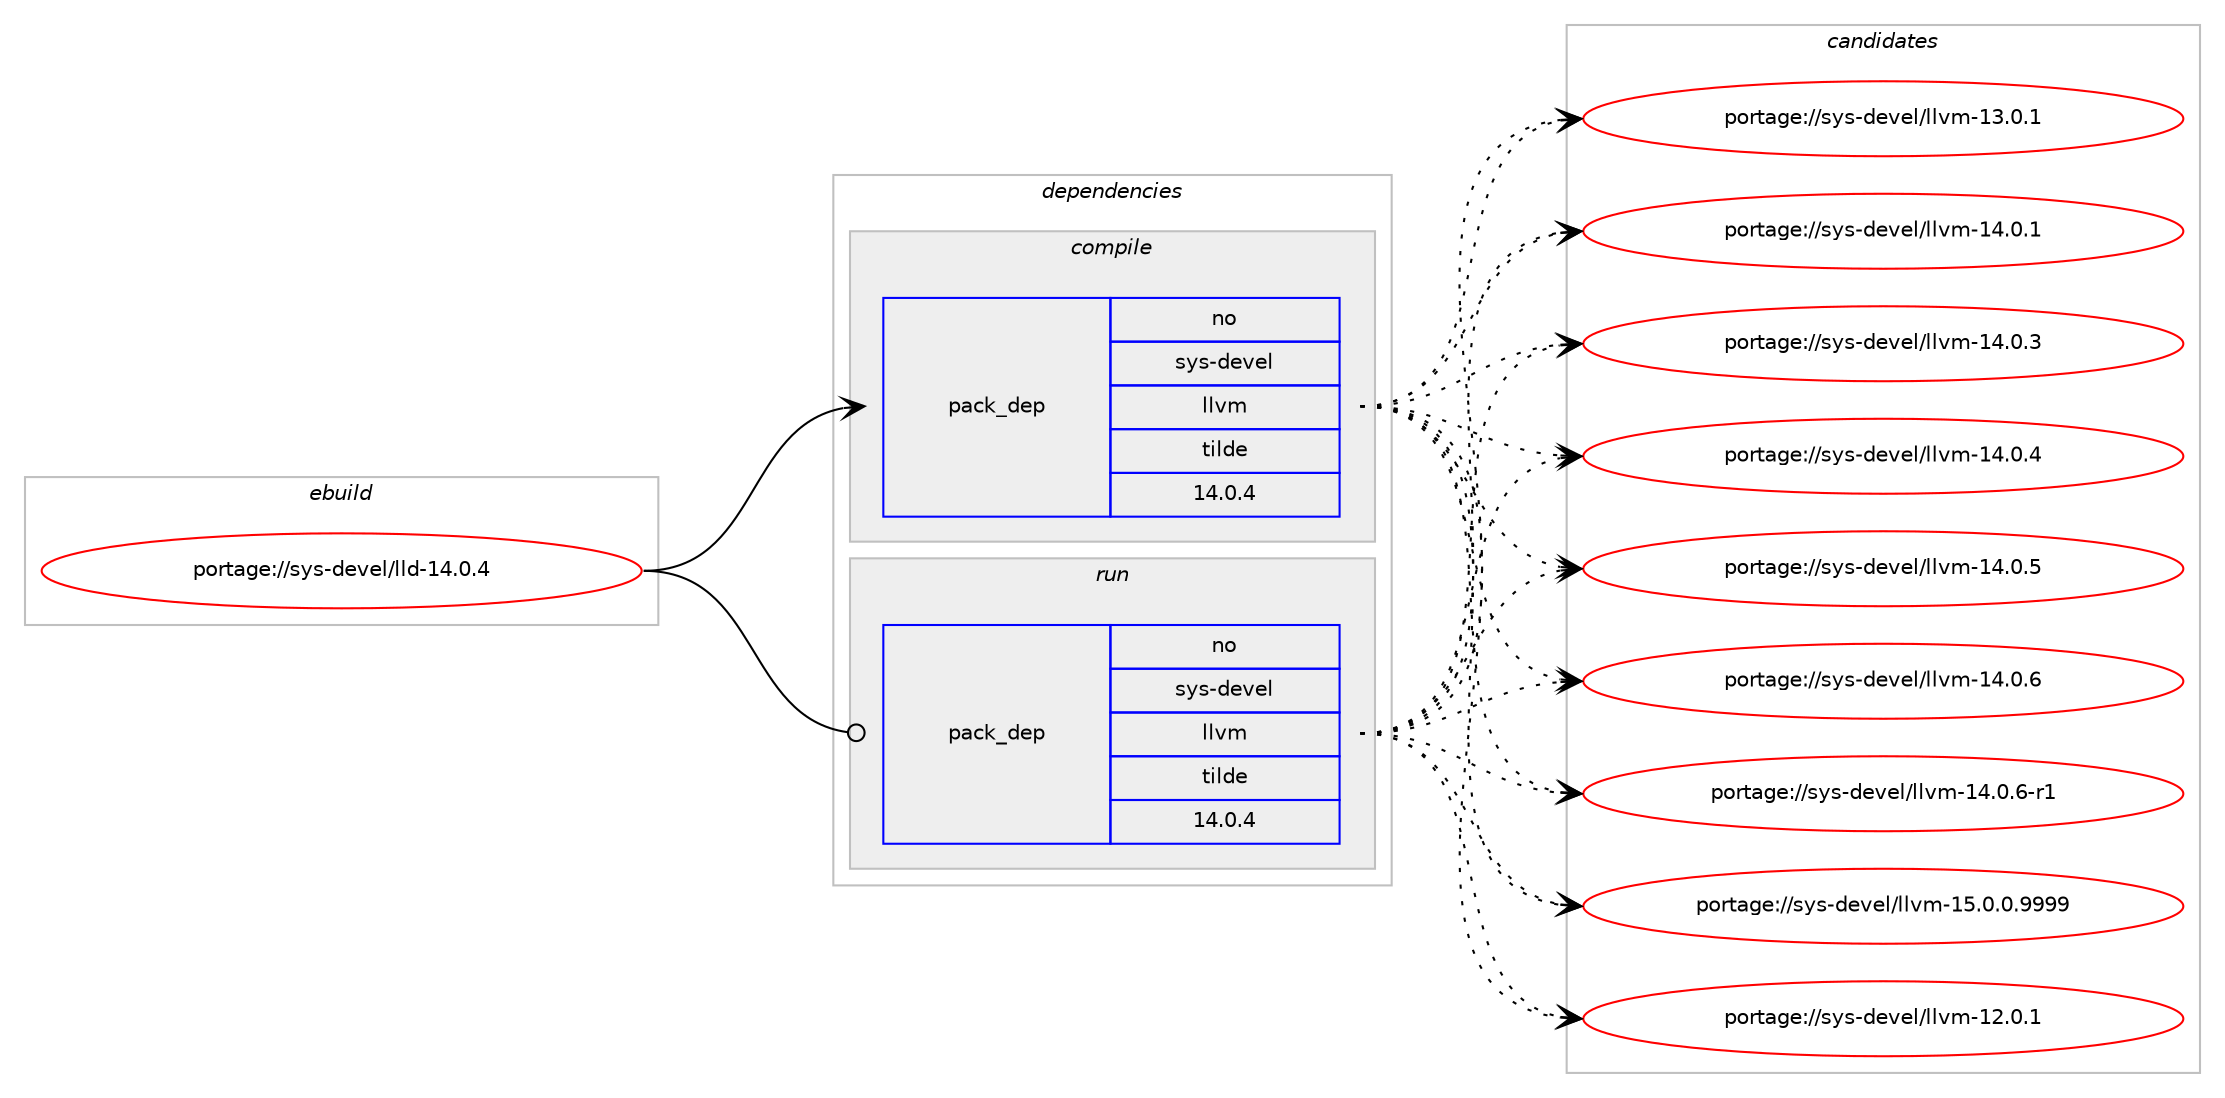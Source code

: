 digraph prolog {

# *************
# Graph options
# *************

newrank=true;
concentrate=true;
compound=true;
graph [rankdir=LR,fontname=Helvetica,fontsize=10,ranksep=1.5];#, ranksep=2.5, nodesep=0.2];
edge  [arrowhead=vee];
node  [fontname=Helvetica,fontsize=10];

# **********
# The ebuild
# **********

subgraph cluster_leftcol {
color=gray;
rank=same;
label=<<i>ebuild</i>>;
id [label="portage://sys-devel/lld-14.0.4", color=red, width=4, href="../sys-devel/lld-14.0.4.svg"];
}

# ****************
# The dependencies
# ****************

subgraph cluster_midcol {
color=gray;
label=<<i>dependencies</i>>;
subgraph cluster_compile {
fillcolor="#eeeeee";
style=filled;
label=<<i>compile</i>>;
subgraph pack132 {
dependency276 [label=<<TABLE BORDER="0" CELLBORDER="1" CELLSPACING="0" CELLPADDING="4" WIDTH="220"><TR><TD ROWSPAN="6" CELLPADDING="30">pack_dep</TD></TR><TR><TD WIDTH="110">no</TD></TR><TR><TD>sys-devel</TD></TR><TR><TD>llvm</TD></TR><TR><TD>tilde</TD></TR><TR><TD>14.0.4</TD></TR></TABLE>>, shape=none, color=blue];
}
id:e -> dependency276:w [weight=20,style="solid",arrowhead="vee"];
# *** BEGIN UNKNOWN DEPENDENCY TYPE (TODO) ***
# id -> package_dependency(portage://sys-devel/lld-14.0.4,install,strong,sys-devel,llvm,none,[,,],[slot(0)],[])
# *** END UNKNOWN DEPENDENCY TYPE (TODO) ***

}
subgraph cluster_compileandrun {
fillcolor="#eeeeee";
style=filled;
label=<<i>compile and run</i>>;
}
subgraph cluster_run {
fillcolor="#eeeeee";
style=filled;
label=<<i>run</i>>;
subgraph pack133 {
dependency277 [label=<<TABLE BORDER="0" CELLBORDER="1" CELLSPACING="0" CELLPADDING="4" WIDTH="220"><TR><TD ROWSPAN="6" CELLPADDING="30">pack_dep</TD></TR><TR><TD WIDTH="110">no</TD></TR><TR><TD>sys-devel</TD></TR><TR><TD>llvm</TD></TR><TR><TD>tilde</TD></TR><TR><TD>14.0.4</TD></TR></TABLE>>, shape=none, color=blue];
}
id:e -> dependency277:w [weight=20,style="solid",arrowhead="odot"];
}
}

# **************
# The candidates
# **************

subgraph cluster_choices {
rank=same;
color=gray;
label=<<i>candidates</i>>;

subgraph choice132 {
color=black;
nodesep=1;
choice115121115451001011181011084710810811810945495046484649 [label="portage://sys-devel/llvm-12.0.1", color=red, width=4,href="../sys-devel/llvm-12.0.1.svg"];
choice115121115451001011181011084710810811810945495146484649 [label="portage://sys-devel/llvm-13.0.1", color=red, width=4,href="../sys-devel/llvm-13.0.1.svg"];
choice115121115451001011181011084710810811810945495246484649 [label="portage://sys-devel/llvm-14.0.1", color=red, width=4,href="../sys-devel/llvm-14.0.1.svg"];
choice115121115451001011181011084710810811810945495246484651 [label="portage://sys-devel/llvm-14.0.3", color=red, width=4,href="../sys-devel/llvm-14.0.3.svg"];
choice115121115451001011181011084710810811810945495246484652 [label="portage://sys-devel/llvm-14.0.4", color=red, width=4,href="../sys-devel/llvm-14.0.4.svg"];
choice115121115451001011181011084710810811810945495246484653 [label="portage://sys-devel/llvm-14.0.5", color=red, width=4,href="../sys-devel/llvm-14.0.5.svg"];
choice115121115451001011181011084710810811810945495246484654 [label="portage://sys-devel/llvm-14.0.6", color=red, width=4,href="../sys-devel/llvm-14.0.6.svg"];
choice1151211154510010111810110847108108118109454952464846544511449 [label="portage://sys-devel/llvm-14.0.6-r1", color=red, width=4,href="../sys-devel/llvm-14.0.6-r1.svg"];
choice1151211154510010111810110847108108118109454953464846484657575757 [label="portage://sys-devel/llvm-15.0.0.9999", color=red, width=4,href="../sys-devel/llvm-15.0.0.9999.svg"];
dependency276:e -> choice115121115451001011181011084710810811810945495046484649:w [style=dotted,weight="100"];
dependency276:e -> choice115121115451001011181011084710810811810945495146484649:w [style=dotted,weight="100"];
dependency276:e -> choice115121115451001011181011084710810811810945495246484649:w [style=dotted,weight="100"];
dependency276:e -> choice115121115451001011181011084710810811810945495246484651:w [style=dotted,weight="100"];
dependency276:e -> choice115121115451001011181011084710810811810945495246484652:w [style=dotted,weight="100"];
dependency276:e -> choice115121115451001011181011084710810811810945495246484653:w [style=dotted,weight="100"];
dependency276:e -> choice115121115451001011181011084710810811810945495246484654:w [style=dotted,weight="100"];
dependency276:e -> choice1151211154510010111810110847108108118109454952464846544511449:w [style=dotted,weight="100"];
dependency276:e -> choice1151211154510010111810110847108108118109454953464846484657575757:w [style=dotted,weight="100"];
}
subgraph choice133 {
color=black;
nodesep=1;
choice115121115451001011181011084710810811810945495046484649 [label="portage://sys-devel/llvm-12.0.1", color=red, width=4,href="../sys-devel/llvm-12.0.1.svg"];
choice115121115451001011181011084710810811810945495146484649 [label="portage://sys-devel/llvm-13.0.1", color=red, width=4,href="../sys-devel/llvm-13.0.1.svg"];
choice115121115451001011181011084710810811810945495246484649 [label="portage://sys-devel/llvm-14.0.1", color=red, width=4,href="../sys-devel/llvm-14.0.1.svg"];
choice115121115451001011181011084710810811810945495246484651 [label="portage://sys-devel/llvm-14.0.3", color=red, width=4,href="../sys-devel/llvm-14.0.3.svg"];
choice115121115451001011181011084710810811810945495246484652 [label="portage://sys-devel/llvm-14.0.4", color=red, width=4,href="../sys-devel/llvm-14.0.4.svg"];
choice115121115451001011181011084710810811810945495246484653 [label="portage://sys-devel/llvm-14.0.5", color=red, width=4,href="../sys-devel/llvm-14.0.5.svg"];
choice115121115451001011181011084710810811810945495246484654 [label="portage://sys-devel/llvm-14.0.6", color=red, width=4,href="../sys-devel/llvm-14.0.6.svg"];
choice1151211154510010111810110847108108118109454952464846544511449 [label="portage://sys-devel/llvm-14.0.6-r1", color=red, width=4,href="../sys-devel/llvm-14.0.6-r1.svg"];
choice1151211154510010111810110847108108118109454953464846484657575757 [label="portage://sys-devel/llvm-15.0.0.9999", color=red, width=4,href="../sys-devel/llvm-15.0.0.9999.svg"];
dependency277:e -> choice115121115451001011181011084710810811810945495046484649:w [style=dotted,weight="100"];
dependency277:e -> choice115121115451001011181011084710810811810945495146484649:w [style=dotted,weight="100"];
dependency277:e -> choice115121115451001011181011084710810811810945495246484649:w [style=dotted,weight="100"];
dependency277:e -> choice115121115451001011181011084710810811810945495246484651:w [style=dotted,weight="100"];
dependency277:e -> choice115121115451001011181011084710810811810945495246484652:w [style=dotted,weight="100"];
dependency277:e -> choice115121115451001011181011084710810811810945495246484653:w [style=dotted,weight="100"];
dependency277:e -> choice115121115451001011181011084710810811810945495246484654:w [style=dotted,weight="100"];
dependency277:e -> choice1151211154510010111810110847108108118109454952464846544511449:w [style=dotted,weight="100"];
dependency277:e -> choice1151211154510010111810110847108108118109454953464846484657575757:w [style=dotted,weight="100"];
}
}

}
